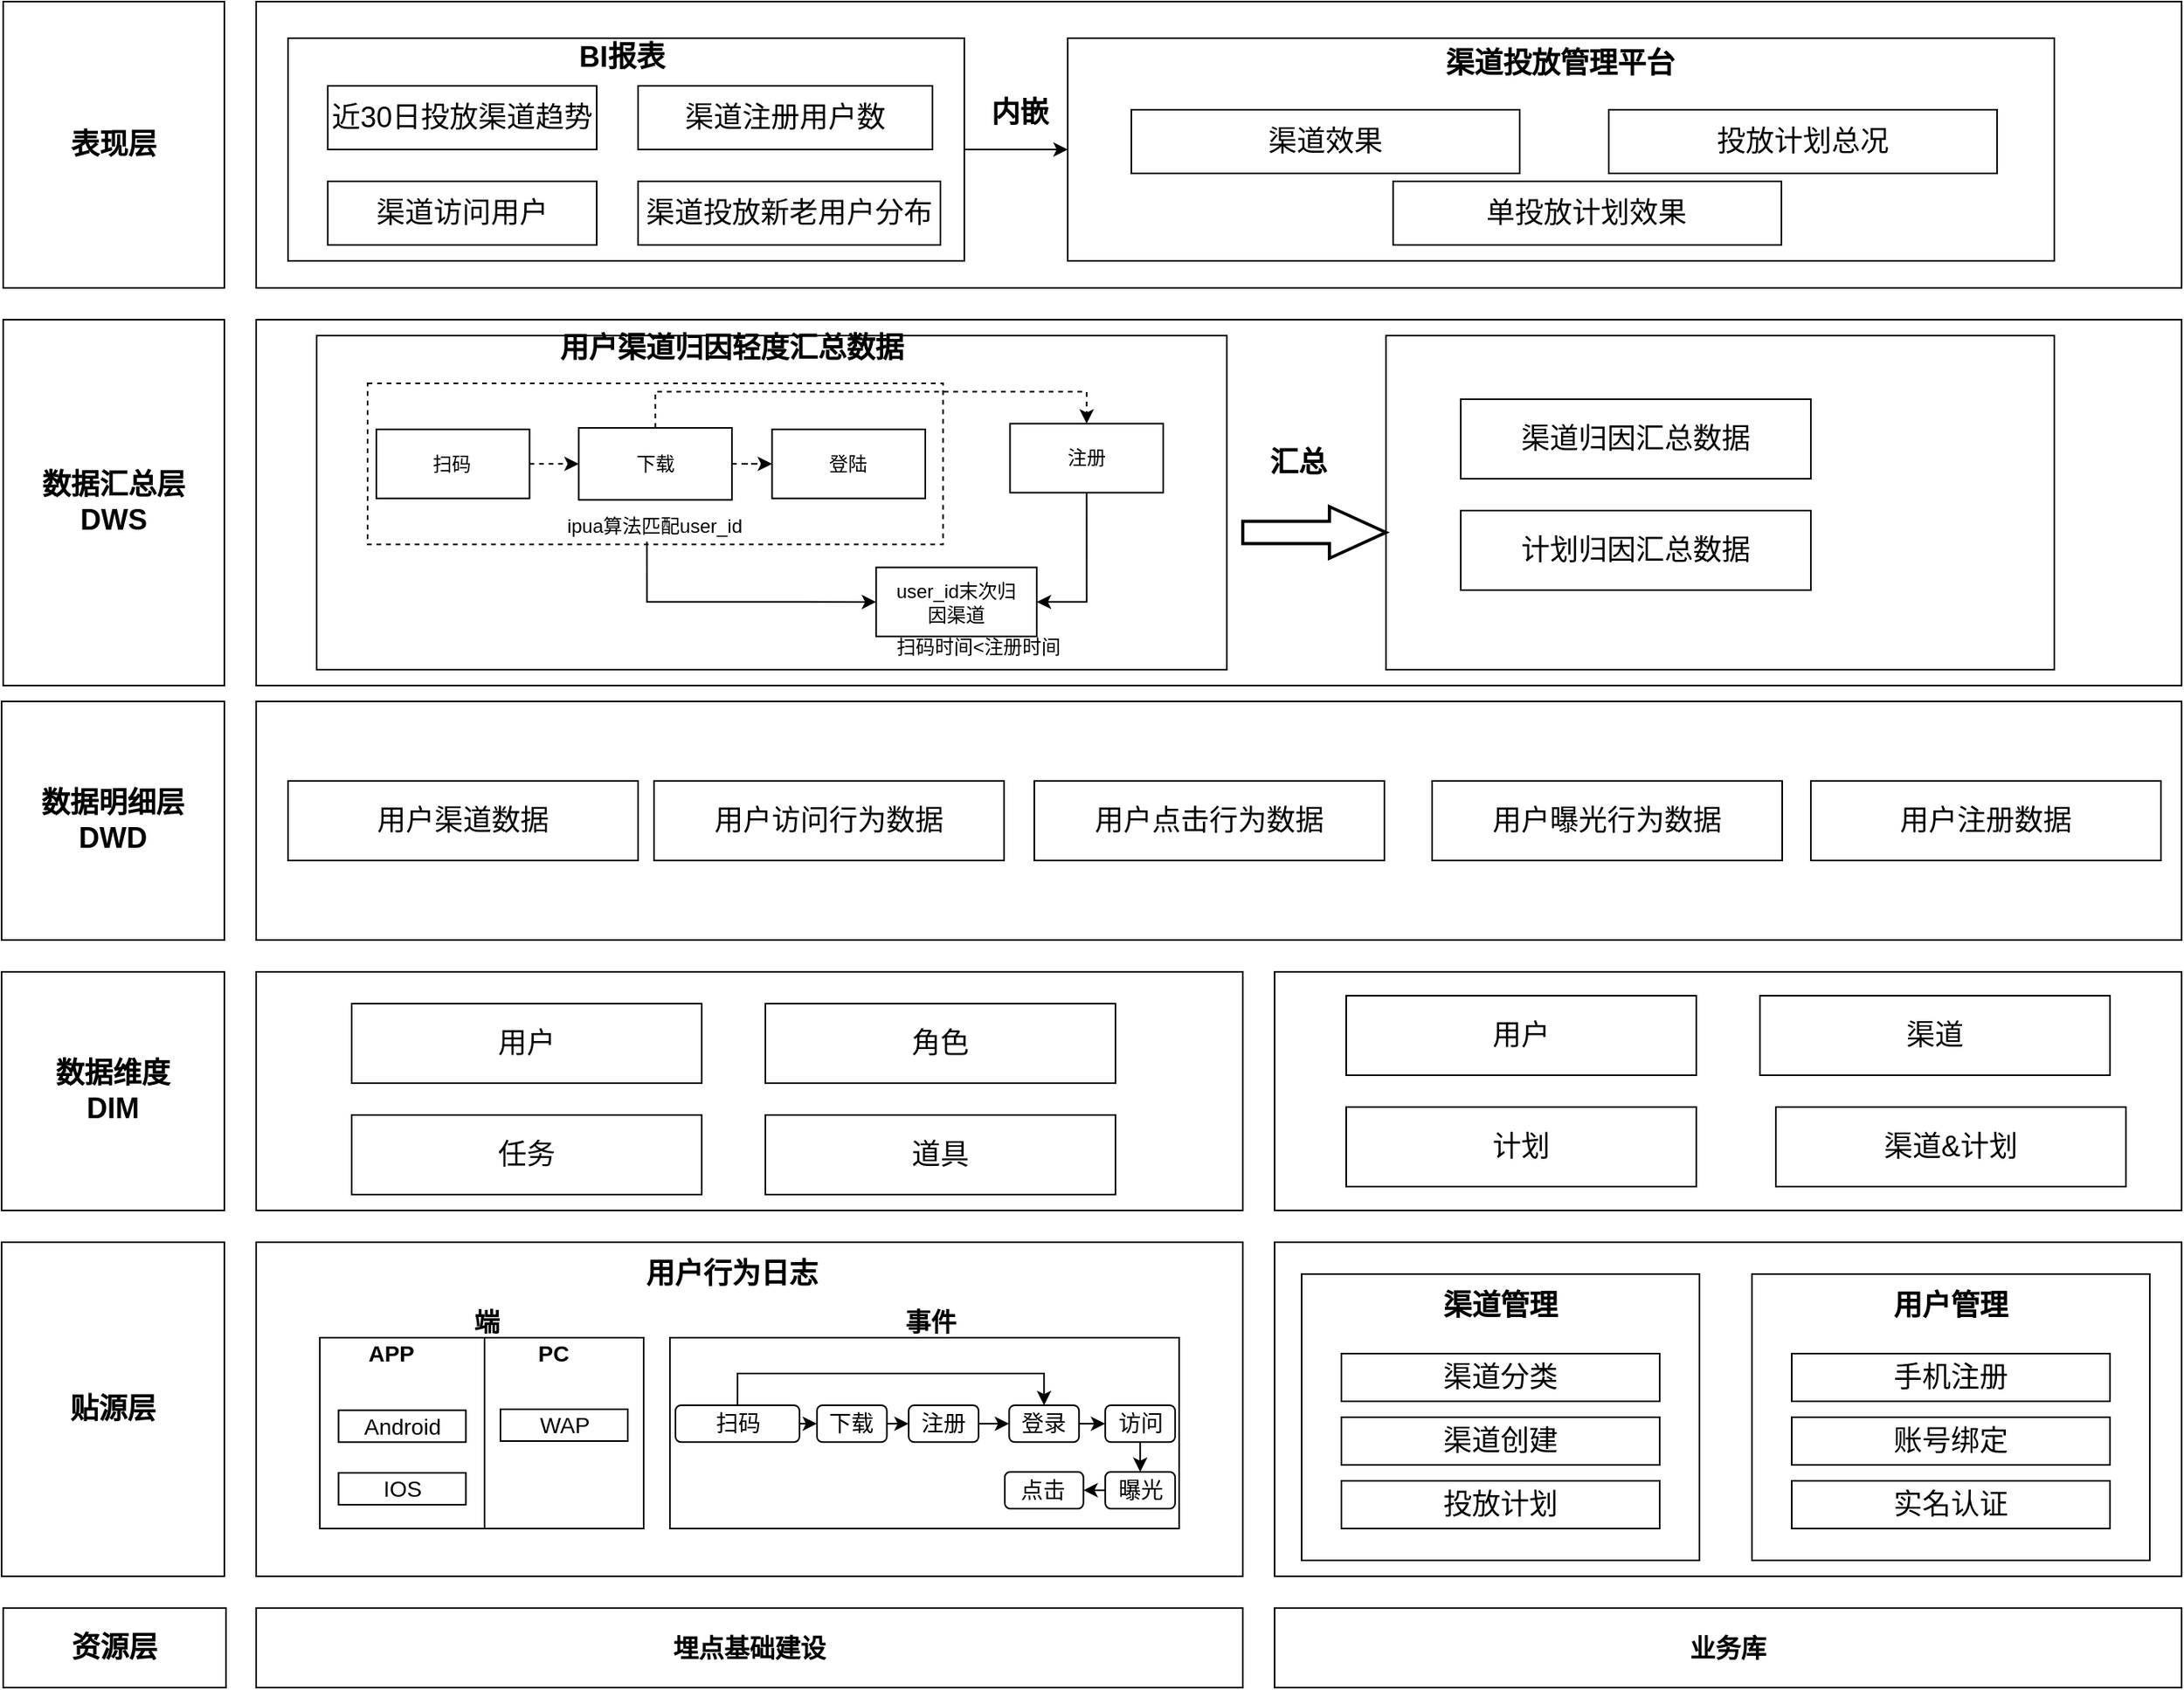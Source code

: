 <mxfile version="21.0.6" type="github">
  <diagram name="第 1 页" id="w29HF2uwLt3AnNHaCn8E">
    <mxGraphModel dx="2150" dy="858" grid="1" gridSize="10" guides="1" tooltips="1" connect="1" arrows="1" fold="1" page="1" pageScale="1" pageWidth="827" pageHeight="1169" math="0" shadow="0">
      <root>
        <mxCell id="0" />
        <mxCell id="1" parent="0" />
        <mxCell id="2uHP1eRLvYw1iQmTf_2a-1" value="" style="rounded=0;whiteSpace=wrap;html=1;fontStyle=1;strokeColor=#000000;labelBackgroundColor=none;fillColor=none;fontSize=18;" parent="1" vertex="1">
          <mxGeometry x="-150" y="260" width="1210" height="230" as="geometry" />
        </mxCell>
        <mxCell id="2uHP1eRLvYw1iQmTf_2a-2" value="" style="rounded=0;whiteSpace=wrap;html=1;strokeColor=#000000;fontSize=18;fontStyle=0" parent="1" diagramCategory="general" diagramName="Rectangle" vertex="1">
          <mxGeometry x="-112" y="270" width="572" height="210" as="geometry" />
        </mxCell>
        <mxCell id="2uHP1eRLvYw1iQmTf_2a-3" value="" style="rounded=0;whiteSpace=wrap;html=1;strokeColor=#000000;fontSize=18;fontStyle=0" parent="1" diagramCategory="general" diagramName="Rectangle" vertex="1">
          <mxGeometry x="560" y="270" width="420" height="210" as="geometry" />
        </mxCell>
        <mxCell id="2uHP1eRLvYw1iQmTf_2a-4" value="" style="rounded=0;whiteSpace=wrap;html=1;" parent="1" diagramCategory="general" diagramName="Rectangle" vertex="1">
          <mxGeometry x="-150" y="60" width="1210" height="180" as="geometry" />
        </mxCell>
        <mxCell id="2uHP1eRLvYw1iQmTf_2a-5" value="" style="rounded=0;whiteSpace=wrap;html=1;fontStyle=1;strokeColor=#000000;labelBackgroundColor=none;fillColor=none;fontSize=18;" parent="1" vertex="1">
          <mxGeometry x="490" y="670" width="570" height="150" as="geometry" />
        </mxCell>
        <mxCell id="2uHP1eRLvYw1iQmTf_2a-6" value="" style="rounded=0;whiteSpace=wrap;html=1;fillColor=none;fontStyle=1;strokeColor=#000000;fontSize=14;" parent="1" vertex="1">
          <mxGeometry x="490" y="840" width="570" height="210" as="geometry" />
        </mxCell>
        <mxCell id="2uHP1eRLvYw1iQmTf_2a-7" value="" style="rounded=0;whiteSpace=wrap;html=1;" parent="1" diagramCategory="general" diagramName="Rectangle" vertex="1">
          <mxGeometry x="507" y="860" width="250" height="180" as="geometry" />
        </mxCell>
        <mxCell id="2uHP1eRLvYw1iQmTf_2a-8" value="&lt;font style=&quot;font-size: 16px;&quot;&gt;埋点基础建设&lt;/font&gt;" style="rounded=0;whiteSpace=wrap;html=1;fillColor=none;strokeColor=#000000;fontStyle=1;fontSize=14;" parent="1" vertex="1">
          <mxGeometry x="-150" y="1070" width="620" height="50" as="geometry" />
        </mxCell>
        <mxCell id="2uHP1eRLvYw1iQmTf_2a-9" value="资源层" style="rounded=0;whiteSpace=wrap;html=1;fontStyle=1;strokeColor=#000000;labelBackgroundColor=none;fillColor=none;fontSize=18;" parent="1" vertex="1">
          <mxGeometry x="-309" y="1070" width="140" height="50" as="geometry" />
        </mxCell>
        <mxCell id="2uHP1eRLvYw1iQmTf_2a-10" value="贴源层" style="rounded=0;whiteSpace=wrap;html=1;fontStyle=1;strokeColor=#000000;labelBackgroundColor=none;fillColor=none;fontSize=18;" parent="1" vertex="1">
          <mxGeometry x="-310" y="840" width="140" height="210" as="geometry" />
        </mxCell>
        <mxCell id="2uHP1eRLvYw1iQmTf_2a-11" value="" style="rounded=0;whiteSpace=wrap;html=1;fillColor=none;fontStyle=1;strokeColor=#000000;fontSize=14;" parent="1" vertex="1">
          <mxGeometry x="-150" y="840" width="620" height="210" as="geometry" />
        </mxCell>
        <mxCell id="2uHP1eRLvYw1iQmTf_2a-12" value="" style="group;fontStyle=1;fontSize=14;" parent="1" connectable="0" vertex="1">
          <mxGeometry x="284" y="710" width="280" height="170" as="geometry" />
        </mxCell>
        <mxCell id="2uHP1eRLvYw1iQmTf_2a-13" value="&lt;span style=&quot;font-size: 16px;&quot;&gt;业务库&lt;/span&gt;" style="rounded=0;whiteSpace=wrap;html=1;fillColor=none;strokeColor=#000000;fontStyle=1;fontSize=14;" parent="1" vertex="1">
          <mxGeometry x="490" y="1070" width="570" height="50" as="geometry" />
        </mxCell>
        <mxCell id="2uHP1eRLvYw1iQmTf_2a-14" value="" style="group" parent="1" connectable="0" vertex="1">
          <mxGeometry x="110" y="880" width="320" height="140" as="geometry" />
        </mxCell>
        <mxCell id="2uHP1eRLvYw1iQmTf_2a-15" value="事件" style="text;html=1;strokeColor=none;fillColor=none;align=center;verticalAlign=middle;whiteSpace=wrap;rounded=0;dashed=1;fontStyle=1;fontSize=16;" parent="2uHP1eRLvYw1iQmTf_2a-14" vertex="1">
          <mxGeometry x="123.5" width="80" height="20" as="geometry" />
        </mxCell>
        <mxCell id="2uHP1eRLvYw1iQmTf_2a-16" value="" style="rounded=0;whiteSpace=wrap;html=1;fontStyle=1;strokeColor=#000000;fillColor=none;fontSize=14;" parent="2uHP1eRLvYw1iQmTf_2a-14" vertex="1">
          <mxGeometry y="20" width="320" height="120" as="geometry" />
        </mxCell>
        <mxCell id="2uHP1eRLvYw1iQmTf_2a-17" value="曝光" style="rounded=1;whiteSpace=wrap;html=1;fontStyle=0;strokeColor=#000000;fillColor=none;fontSize=14;" parent="2uHP1eRLvYw1iQmTf_2a-14" vertex="1">
          <mxGeometry x="273.578" y="104.342" width="43.922" height="23.158" as="geometry" />
        </mxCell>
        <mxCell id="2uHP1eRLvYw1iQmTf_2a-18" value="点击" style="rounded=1;whiteSpace=wrap;html=1;fontStyle=0;strokeColor=#000000;fillColor=none;fontSize=14;" parent="2uHP1eRLvYw1iQmTf_2a-14" vertex="1">
          <mxGeometry x="210.441" y="104.342" width="49.412" height="23.158" as="geometry" />
        </mxCell>
        <mxCell id="2uHP1eRLvYw1iQmTf_2a-19" value="注册" style="rounded=1;whiteSpace=wrap;html=1;fontStyle=0;strokeColor=#000000;fillColor=none;fontSize=14;" parent="2uHP1eRLvYw1iQmTf_2a-14" vertex="1">
          <mxGeometry x="150.049" y="62.5" width="43.922" height="23.158" as="geometry" />
        </mxCell>
        <mxCell id="2uHP1eRLvYw1iQmTf_2a-20" value="登录" style="rounded=1;whiteSpace=wrap;html=1;fontStyle=0;strokeColor=#000000;fillColor=none;fontSize=14;" parent="2uHP1eRLvYw1iQmTf_2a-14" vertex="1">
          <mxGeometry x="213.186" y="62.5" width="43.922" height="23.158" as="geometry" />
        </mxCell>
        <mxCell id="2uHP1eRLvYw1iQmTf_2a-21" style="edgeStyle=orthogonalEdgeStyle;rounded=0;orthogonalLoop=1;jettySize=auto;html=1;exitX=0.5;exitY=1;exitDx=0;exitDy=0;entryX=0.5;entryY=0;entryDx=0;entryDy=0;fontStyle=1;fontSize=14;" parent="2uHP1eRLvYw1iQmTf_2a-14" source="2uHP1eRLvYw1iQmTf_2a-22" target="2uHP1eRLvYw1iQmTf_2a-17" edge="1">
          <mxGeometry relative="1" as="geometry" />
        </mxCell>
        <mxCell id="2uHP1eRLvYw1iQmTf_2a-22" value="访问" style="rounded=1;whiteSpace=wrap;html=1;fontStyle=0;strokeColor=#000000;fillColor=none;fontSize=14;" parent="2uHP1eRLvYw1iQmTf_2a-14" vertex="1">
          <mxGeometry x="273.578" y="62.5" width="43.922" height="23.158" as="geometry" />
        </mxCell>
        <mxCell id="2uHP1eRLvYw1iQmTf_2a-23" style="edgeStyle=orthogonalEdgeStyle;rounded=0;orthogonalLoop=1;jettySize=auto;html=1;exitX=1;exitY=0.5;exitDx=0;exitDy=0;entryX=0;entryY=0.5;entryDx=0;entryDy=0;fontStyle=1;fontSize=14;" parent="2uHP1eRLvYw1iQmTf_2a-14" source="2uHP1eRLvYw1iQmTf_2a-24" target="2uHP1eRLvYw1iQmTf_2a-19" edge="1">
          <mxGeometry relative="1" as="geometry" />
        </mxCell>
        <mxCell id="2uHP1eRLvYw1iQmTf_2a-24" value="下载" style="rounded=1;whiteSpace=wrap;html=1;fontStyle=0;strokeColor=#000000;fillColor=none;fontSize=14;" parent="2uHP1eRLvYw1iQmTf_2a-14" vertex="1">
          <mxGeometry x="92.402" y="62.5" width="43.922" height="23.158" as="geometry" />
        </mxCell>
        <mxCell id="2uHP1eRLvYw1iQmTf_2a-25" style="edgeStyle=orthogonalEdgeStyle;rounded=0;orthogonalLoop=1;jettySize=auto;html=1;exitX=1;exitY=0.5;exitDx=0;exitDy=0;entryX=0;entryY=0.5;entryDx=0;entryDy=0;fontStyle=1;fontSize=14;" parent="2uHP1eRLvYw1iQmTf_2a-14" source="2uHP1eRLvYw1iQmTf_2a-26" target="2uHP1eRLvYw1iQmTf_2a-24" edge="1">
          <mxGeometry relative="1" as="geometry" />
        </mxCell>
        <mxCell id="2uHP1eRLvYw1iQmTf_2a-26" value="扫码" style="rounded=1;whiteSpace=wrap;html=1;fontStyle=0;strokeColor=#000000;fillColor=none;fontSize=14;" parent="2uHP1eRLvYw1iQmTf_2a-14" vertex="1">
          <mxGeometry x="3.5" y="62.5" width="77.92" height="23.16" as="geometry" />
        </mxCell>
        <mxCell id="2uHP1eRLvYw1iQmTf_2a-27" style="edgeStyle=orthogonalEdgeStyle;rounded=0;orthogonalLoop=1;jettySize=auto;html=1;exitX=0;exitY=0.5;exitDx=0;exitDy=0;entryX=1;entryY=0.5;entryDx=0;entryDy=0;fontStyle=1;fontSize=14;" parent="2uHP1eRLvYw1iQmTf_2a-14" source="2uHP1eRLvYw1iQmTf_2a-17" target="2uHP1eRLvYw1iQmTf_2a-18" edge="1">
          <mxGeometry relative="1" as="geometry" />
        </mxCell>
        <mxCell id="2uHP1eRLvYw1iQmTf_2a-28" style="edgeStyle=orthogonalEdgeStyle;rounded=0;orthogonalLoop=1;jettySize=auto;html=1;exitX=1;exitY=0.5;exitDx=0;exitDy=0;entryX=0;entryY=0.5;entryDx=0;entryDy=0;fontStyle=1;fontSize=14;" parent="2uHP1eRLvYw1iQmTf_2a-14" source="2uHP1eRLvYw1iQmTf_2a-19" target="2uHP1eRLvYw1iQmTf_2a-20" edge="1">
          <mxGeometry relative="1" as="geometry">
            <mxPoint x="126.755" y="-233.184" as="sourcePoint" />
            <mxPoint x="214.049" y="-240.132" as="targetPoint" />
          </mxGeometry>
        </mxCell>
        <mxCell id="2uHP1eRLvYw1iQmTf_2a-29" style="edgeStyle=orthogonalEdgeStyle;rounded=0;orthogonalLoop=1;jettySize=auto;html=1;exitX=0.5;exitY=0;exitDx=0;exitDy=0;entryX=0.5;entryY=0;entryDx=0;entryDy=0;fontStyle=1;fontSize=14;" parent="2uHP1eRLvYw1iQmTf_2a-14" source="2uHP1eRLvYw1iQmTf_2a-26" target="2uHP1eRLvYw1iQmTf_2a-20" edge="1">
          <mxGeometry relative="1" as="geometry" />
        </mxCell>
        <mxCell id="2uHP1eRLvYw1iQmTf_2a-30" style="edgeStyle=orthogonalEdgeStyle;rounded=0;orthogonalLoop=1;jettySize=auto;html=1;exitX=1;exitY=0.5;exitDx=0;exitDy=0;entryX=0;entryY=0.5;entryDx=0;entryDy=0;fontStyle=1;fontSize=14;" parent="2uHP1eRLvYw1iQmTf_2a-14" source="2uHP1eRLvYw1iQmTf_2a-20" target="2uHP1eRLvYw1iQmTf_2a-22" edge="1">
          <mxGeometry relative="1" as="geometry" />
        </mxCell>
        <mxCell id="2uHP1eRLvYw1iQmTf_2a-31" value="" style="group;strokeColor=none;" parent="1" connectable="0" vertex="1">
          <mxGeometry x="-110" y="880" width="203.5" height="140" as="geometry" />
        </mxCell>
        <mxCell id="2uHP1eRLvYw1iQmTf_2a-32" value="" style="rounded=0;whiteSpace=wrap;html=1;fontStyle=1;fillColor=none;strokeColor=#000000;fontSize=14;" parent="2uHP1eRLvYw1iQmTf_2a-31" vertex="1">
          <mxGeometry y="20" width="103.5" height="120" as="geometry" />
        </mxCell>
        <mxCell id="2uHP1eRLvYw1iQmTf_2a-33" value="" style="rounded=0;whiteSpace=wrap;html=1;fontStyle=1;fillColor=none;strokeColor=#000000;fontSize=14;" parent="2uHP1eRLvYw1iQmTf_2a-31" vertex="1">
          <mxGeometry x="103.5" y="20" width="100" height="120" as="geometry" />
        </mxCell>
        <mxCell id="2uHP1eRLvYw1iQmTf_2a-34" value="APP" style="text;html=1;strokeColor=none;fillColor=none;align=center;verticalAlign=middle;whiteSpace=wrap;rounded=0;dashed=1;fontStyle=1;fontSize=14;" parent="2uHP1eRLvYw1iQmTf_2a-31" vertex="1">
          <mxGeometry x="25" y="20" width="40" height="20" as="geometry" />
        </mxCell>
        <mxCell id="2uHP1eRLvYw1iQmTf_2a-35" value="PC" style="text;html=1;strokeColor=none;fillColor=none;align=center;verticalAlign=middle;whiteSpace=wrap;rounded=0;dashed=1;fontStyle=1;fontSize=14;" parent="2uHP1eRLvYw1iQmTf_2a-31" vertex="1">
          <mxGeometry x="126.5" y="20" width="40" height="20" as="geometry" />
        </mxCell>
        <mxCell id="2uHP1eRLvYw1iQmTf_2a-36" value="Android" style="rounded=0;whiteSpace=wrap;html=1;fontStyle=0;strokeColor=#000000;fillColor=none;fontSize=14;" parent="2uHP1eRLvYw1iQmTf_2a-31" vertex="1">
          <mxGeometry x="11.75" y="65.66" width="80" height="20" as="geometry" />
        </mxCell>
        <mxCell id="2uHP1eRLvYw1iQmTf_2a-37" value="IOS" style="rounded=0;whiteSpace=wrap;html=1;fontStyle=0;strokeColor=#000000;fillColor=none;fontSize=14;" parent="2uHP1eRLvYw1iQmTf_2a-31" vertex="1">
          <mxGeometry x="11.75" y="105" width="80" height="20" as="geometry" />
        </mxCell>
        <mxCell id="2uHP1eRLvYw1iQmTf_2a-38" value="端" style="text;html=1;strokeColor=none;fillColor=none;align=center;verticalAlign=middle;whiteSpace=wrap;rounded=0;dashed=1;fontStyle=1;fontSize=16;" parent="2uHP1eRLvYw1iQmTf_2a-31" vertex="1">
          <mxGeometry x="65" width="80" height="20" as="geometry" />
        </mxCell>
        <mxCell id="2uHP1eRLvYw1iQmTf_2a-39" value="WAP" style="rounded=0;whiteSpace=wrap;html=1;fontStyle=0;strokeColor=#000000;fillColor=none;fontSize=14;" parent="2uHP1eRLvYw1iQmTf_2a-31" vertex="1">
          <mxGeometry x="113.5" y="65.0" width="80" height="20" as="geometry" />
        </mxCell>
        <mxCell id="2uHP1eRLvYw1iQmTf_2a-40" value="用户行为日志" style="text;html=1;strokeColor=none;fillColor=none;align=center;verticalAlign=middle;whiteSpace=wrap;rounded=0;fontStyle=1;fontSize=18;" parent="1" diagramCategory="general" diagramName="text" vertex="1">
          <mxGeometry x="50" y="850" width="198" height="20" as="geometry" />
        </mxCell>
        <mxCell id="2uHP1eRLvYw1iQmTf_2a-41" value="渠道分类" style="rounded=0;whiteSpace=wrap;html=1;strokeColor=#000000;fontSize=18;fontStyle=0" parent="1" diagramCategory="general" diagramName="Rectangle" vertex="1">
          <mxGeometry x="532" y="910" width="200" height="30" as="geometry" />
        </mxCell>
        <mxCell id="2uHP1eRLvYw1iQmTf_2a-42" value="投放计划" style="rounded=0;whiteSpace=wrap;html=1;strokeColor=#000000;fontSize=18;fontStyle=0" parent="1" diagramCategory="general" diagramName="Rectangle" vertex="1">
          <mxGeometry x="532" y="990" width="200" height="30" as="geometry" />
        </mxCell>
        <mxCell id="2uHP1eRLvYw1iQmTf_2a-43" value="渠道创建" style="rounded=0;whiteSpace=wrap;html=1;strokeColor=#000000;fontSize=18;fontStyle=0" parent="1" diagramCategory="general" diagramName="Rectangle" vertex="1">
          <mxGeometry x="532" y="950" width="200" height="30" as="geometry" />
        </mxCell>
        <mxCell id="2uHP1eRLvYw1iQmTf_2a-44" value="数据明细层&lt;br /&gt;DWD" style="rounded=0;whiteSpace=wrap;html=1;fontStyle=1;strokeColor=#000000;labelBackgroundColor=none;fillColor=none;fontSize=18;" parent="1" vertex="1">
          <mxGeometry x="-310" y="500" width="140" height="150" as="geometry" />
        </mxCell>
        <mxCell id="2uHP1eRLvYw1iQmTf_2a-45" value="数据汇总层&lt;br /&gt;DWS" style="rounded=0;whiteSpace=wrap;html=1;fontStyle=1;strokeColor=#000000;labelBackgroundColor=none;fillColor=none;fontSize=18;" parent="1" vertex="1">
          <mxGeometry x="-309" y="260" width="139" height="230" as="geometry" />
        </mxCell>
        <mxCell id="2uHP1eRLvYw1iQmTf_2a-46" value="表现层" style="rounded=0;whiteSpace=wrap;html=1;fontStyle=1;strokeColor=#000000;labelBackgroundColor=none;fillColor=none;fontSize=18;" parent="1" vertex="1">
          <mxGeometry x="-309" y="60" width="139" height="180" as="geometry" />
        </mxCell>
        <mxCell id="2uHP1eRLvYw1iQmTf_2a-47" value="数据维度&lt;br /&gt;DIM" style="rounded=0;whiteSpace=wrap;html=1;fontStyle=1;strokeColor=#000000;labelBackgroundColor=none;fillColor=none;fontSize=18;" parent="1" vertex="1">
          <mxGeometry x="-310" y="670" width="140" height="150" as="geometry" />
        </mxCell>
        <mxCell id="2uHP1eRLvYw1iQmTf_2a-48" value="" style="rounded=0;whiteSpace=wrap;html=1;fontStyle=1;strokeColor=#000000;labelBackgroundColor=none;fillColor=none;fontSize=18;" parent="1" vertex="1">
          <mxGeometry x="-150" y="670" width="620" height="150" as="geometry" />
        </mxCell>
        <mxCell id="2uHP1eRLvYw1iQmTf_2a-49" value="用户" style="rounded=0;whiteSpace=wrap;html=1;strokeColor=#000000;fontSize=18;fontStyle=0" parent="1" diagramCategory="general" diagramName="Rectangle" vertex="1">
          <mxGeometry x="-90" y="690" width="220" height="50" as="geometry" />
        </mxCell>
        <mxCell id="2uHP1eRLvYw1iQmTf_2a-50" value="渠道管理" style="text;html=1;strokeColor=none;fillColor=none;align=center;verticalAlign=middle;whiteSpace=wrap;rounded=0;fontSize=18;fontStyle=1" parent="1" diagramCategory="general" diagramName="text" vertex="1">
          <mxGeometry x="592" y="870" width="80" height="20" as="geometry" />
        </mxCell>
        <mxCell id="2uHP1eRLvYw1iQmTf_2a-51" value="" style="rounded=0;whiteSpace=wrap;html=1;" parent="1" diagramCategory="general" diagramName="Rectangle" vertex="1">
          <mxGeometry x="790" y="860" width="250" height="180" as="geometry" />
        </mxCell>
        <mxCell id="2uHP1eRLvYw1iQmTf_2a-52" value="手机注册" style="rounded=0;whiteSpace=wrap;html=1;strokeColor=#000000;fontSize=18;fontStyle=0" parent="1" diagramCategory="general" diagramName="Rectangle" vertex="1">
          <mxGeometry x="815" y="910" width="200" height="30" as="geometry" />
        </mxCell>
        <mxCell id="2uHP1eRLvYw1iQmTf_2a-53" value="实名认证" style="rounded=0;whiteSpace=wrap;html=1;strokeColor=#000000;fontSize=18;fontStyle=0" parent="1" diagramCategory="general" diagramName="Rectangle" vertex="1">
          <mxGeometry x="815" y="990" width="200" height="30" as="geometry" />
        </mxCell>
        <mxCell id="2uHP1eRLvYw1iQmTf_2a-54" value="账号绑定" style="rounded=0;whiteSpace=wrap;html=1;strokeColor=#000000;fontSize=18;fontStyle=0" parent="1" diagramCategory="general" diagramName="Rectangle" vertex="1">
          <mxGeometry x="815" y="950" width="200" height="30" as="geometry" />
        </mxCell>
        <mxCell id="2uHP1eRLvYw1iQmTf_2a-55" value="用户管理" style="text;html=1;strokeColor=none;fillColor=none;align=center;verticalAlign=middle;whiteSpace=wrap;rounded=0;fontSize=18;fontStyle=1" parent="1" diagramCategory="general" diagramName="text" vertex="1">
          <mxGeometry x="875" y="870" width="80" height="20" as="geometry" />
        </mxCell>
        <mxCell id="2uHP1eRLvYw1iQmTf_2a-56" value="任务" style="rounded=0;whiteSpace=wrap;html=1;strokeColor=#000000;fontSize=18;fontStyle=0" parent="1" diagramCategory="general" diagramName="Rectangle" vertex="1">
          <mxGeometry x="-90" y="760" width="220" height="50" as="geometry" />
        </mxCell>
        <mxCell id="2uHP1eRLvYw1iQmTf_2a-57" value="道具" style="rounded=0;whiteSpace=wrap;html=1;strokeColor=#000000;fontSize=18;fontStyle=0" parent="1" diagramCategory="general" diagramName="Rectangle" vertex="1">
          <mxGeometry x="170" y="760" width="220" height="50" as="geometry" />
        </mxCell>
        <mxCell id="2uHP1eRLvYw1iQmTf_2a-58" value="角色" style="rounded=0;whiteSpace=wrap;html=1;strokeColor=#000000;fontSize=18;fontStyle=0" parent="1" diagramCategory="general" diagramName="Rectangle" vertex="1">
          <mxGeometry x="170" y="690" width="220" height="50" as="geometry" />
        </mxCell>
        <mxCell id="2uHP1eRLvYw1iQmTf_2a-59" value="用户" style="rounded=0;whiteSpace=wrap;html=1;strokeColor=#000000;fontSize=18;fontStyle=0" parent="1" diagramCategory="general" diagramName="Rectangle" vertex="1">
          <mxGeometry x="535" y="685" width="220" height="50" as="geometry" />
        </mxCell>
        <mxCell id="2uHP1eRLvYw1iQmTf_2a-60" value="计划" style="rounded=0;whiteSpace=wrap;html=1;strokeColor=#000000;fontSize=18;fontStyle=0" parent="1" diagramCategory="general" diagramName="Rectangle" vertex="1">
          <mxGeometry x="535" y="755" width="220" height="50" as="geometry" />
        </mxCell>
        <mxCell id="2uHP1eRLvYw1iQmTf_2a-61" value="渠道&amp;amp;计划" style="rounded=0;whiteSpace=wrap;html=1;strokeColor=#000000;fontSize=18;fontStyle=0" parent="1" diagramCategory="general" diagramName="Rectangle" vertex="1">
          <mxGeometry x="805" y="755" width="220" height="50" as="geometry" />
        </mxCell>
        <mxCell id="2uHP1eRLvYw1iQmTf_2a-62" value="渠道" style="rounded=0;whiteSpace=wrap;html=1;strokeColor=#000000;fontSize=18;fontStyle=0" parent="1" diagramCategory="general" diagramName="Rectangle" vertex="1">
          <mxGeometry x="795" y="685" width="220" height="50" as="geometry" />
        </mxCell>
        <mxCell id="2uHP1eRLvYw1iQmTf_2a-63" value="" style="rounded=0;whiteSpace=wrap;html=1;fontStyle=1;strokeColor=#000000;labelBackgroundColor=none;fillColor=none;fontSize=18;" parent="1" vertex="1">
          <mxGeometry x="-150" y="500" width="1210" height="150" as="geometry" />
        </mxCell>
        <mxCell id="2uHP1eRLvYw1iQmTf_2a-64" value="用户访问行为数据" style="rounded=0;whiteSpace=wrap;html=1;strokeColor=#000000;fontSize=18;fontStyle=0" parent="1" diagramCategory="general" diagramName="Rectangle" vertex="1">
          <mxGeometry x="100" y="550" width="220" height="50" as="geometry" />
        </mxCell>
        <mxCell id="2uHP1eRLvYw1iQmTf_2a-65" value="用户点击行为数据" style="rounded=0;whiteSpace=wrap;html=1;strokeColor=#000000;fontSize=18;fontStyle=0" parent="1" diagramCategory="general" diagramName="Rectangle" vertex="1">
          <mxGeometry x="339" y="550" width="220" height="50" as="geometry" />
        </mxCell>
        <mxCell id="2uHP1eRLvYw1iQmTf_2a-66" value="用户曝光行为数据" style="rounded=0;whiteSpace=wrap;html=1;strokeColor=#000000;fontSize=18;fontStyle=0" parent="1" diagramCategory="general" diagramName="Rectangle" vertex="1">
          <mxGeometry x="589" y="550" width="220" height="50" as="geometry" />
        </mxCell>
        <mxCell id="2uHP1eRLvYw1iQmTf_2a-67" value="用户注册数据" style="rounded=0;whiteSpace=wrap;html=1;strokeColor=#000000;fontSize=18;fontStyle=0" parent="1" diagramCategory="general" diagramName="Rectangle" vertex="1">
          <mxGeometry x="827" y="550" width="220" height="50" as="geometry" />
        </mxCell>
        <mxCell id="2uHP1eRLvYw1iQmTf_2a-68" value="用户渠道数据" style="rounded=0;whiteSpace=wrap;html=1;strokeColor=#000000;fontSize=18;fontStyle=0" parent="1" diagramCategory="general" diagramName="Rectangle" vertex="1">
          <mxGeometry x="-130" y="550" width="220" height="50" as="geometry" />
        </mxCell>
        <mxCell id="2uHP1eRLvYw1iQmTf_2a-69" value="内嵌" style="text;html=1;strokeColor=none;fillColor=none;align=center;verticalAlign=middle;whiteSpace=wrap;rounded=0;fontStyle=1;fontSize=18;" parent="1" diagramCategory="general" diagramName="text" vertex="1">
          <mxGeometry x="310" y="120" width="40" height="20" as="geometry" />
        </mxCell>
        <mxCell id="2uHP1eRLvYw1iQmTf_2a-70" value="" style="group" parent="1" connectable="0" vertex="1">
          <mxGeometry x="-130" y="80" width="425" height="143" as="geometry" />
        </mxCell>
        <mxCell id="2uHP1eRLvYw1iQmTf_2a-71" value="" style="rounded=0;whiteSpace=wrap;html=1;fontStyle=0;strokeColor=#000000;labelBackgroundColor=none;fillColor=none;fontSize=18;" parent="2uHP1eRLvYw1iQmTf_2a-70" vertex="1">
          <mxGeometry y="3" width="425" height="140" as="geometry" />
        </mxCell>
        <mxCell id="2uHP1eRLvYw1iQmTf_2a-72" value="&lt;font style=&quot;font-size: 18px;&quot;&gt;BI报表&lt;/font&gt;" style="text;html=1;strokeColor=none;fillColor=none;align=center;verticalAlign=middle;whiteSpace=wrap;rounded=0;fontStyle=1;fontSize=15;" parent="2uHP1eRLvYw1iQmTf_2a-70" diagramCategory="general" diagramName="text" vertex="1">
          <mxGeometry x="145" width="130" height="30" as="geometry" />
        </mxCell>
        <mxCell id="2uHP1eRLvYw1iQmTf_2a-73" value="近30日投放渠道趋势" style="rounded=0;whiteSpace=wrap;html=1;fontStyle=0;strokeColor=#000000;labelBackgroundColor=none;fillColor=none;fontSize=18;" parent="2uHP1eRLvYw1iQmTf_2a-70" vertex="1">
          <mxGeometry x="25" y="33" width="169" height="40" as="geometry" />
        </mxCell>
        <mxCell id="2uHP1eRLvYw1iQmTf_2a-74" value="渠道访问用户" style="rounded=0;whiteSpace=wrap;html=1;fontStyle=0;strokeColor=#000000;labelBackgroundColor=none;fillColor=none;fontSize=18;" parent="2uHP1eRLvYw1iQmTf_2a-70" vertex="1">
          <mxGeometry x="25" y="93" width="169" height="40" as="geometry" />
        </mxCell>
        <mxCell id="2uHP1eRLvYw1iQmTf_2a-75" value="渠道注册用户数" style="rounded=0;whiteSpace=wrap;html=1;fontStyle=0;strokeColor=#000000;labelBackgroundColor=none;fillColor=none;fontSize=18;" parent="2uHP1eRLvYw1iQmTf_2a-70" vertex="1">
          <mxGeometry x="220" y="33" width="185" height="40" as="geometry" />
        </mxCell>
        <mxCell id="2uHP1eRLvYw1iQmTf_2a-76" value="渠道投放新老用户分布" style="rounded=0;whiteSpace=wrap;html=1;fontStyle=0;strokeColor=#000000;labelBackgroundColor=none;fillColor=none;fontSize=18;" parent="2uHP1eRLvYw1iQmTf_2a-70" vertex="1">
          <mxGeometry x="220" y="93" width="190" height="40" as="geometry" />
        </mxCell>
        <mxCell id="2uHP1eRLvYw1iQmTf_2a-77" value="" style="group" parent="1" connectable="0" vertex="1">
          <mxGeometry x="360" y="83" width="620" height="140" as="geometry" />
        </mxCell>
        <mxCell id="2uHP1eRLvYw1iQmTf_2a-78" value="" style="rounded=0;whiteSpace=wrap;html=1;fontStyle=0;strokeColor=#000000;labelBackgroundColor=none;fillColor=none;fontSize=18;" parent="2uHP1eRLvYw1iQmTf_2a-77" vertex="1">
          <mxGeometry width="620" height="140" as="geometry" />
        </mxCell>
        <mxCell id="2uHP1eRLvYw1iQmTf_2a-79" value="渠道投放管理平台" style="text;html=1;strokeColor=none;fillColor=none;align=center;verticalAlign=middle;whiteSpace=wrap;rounded=0;fontStyle=1;fontSize=18;" parent="2uHP1eRLvYw1iQmTf_2a-77" diagramCategory="general" diagramName="text" vertex="1">
          <mxGeometry x="204.468" y="2" width="211.064" height="28" as="geometry" />
        </mxCell>
        <mxCell id="2uHP1eRLvYw1iQmTf_2a-80" value="渠道效果" style="rounded=0;whiteSpace=wrap;html=1;fontStyle=0;strokeColor=#000000;labelBackgroundColor=none;fillColor=none;fontSize=18;" parent="2uHP1eRLvYw1iQmTf_2a-77" vertex="1">
          <mxGeometry x="39.995" y="45" width="244.043" height="40" as="geometry" />
        </mxCell>
        <mxCell id="2uHP1eRLvYw1iQmTf_2a-81" value="投放计划总况" style="rounded=0;whiteSpace=wrap;html=1;fontStyle=0;strokeColor=#000000;labelBackgroundColor=none;fillColor=none;fontSize=18;" parent="2uHP1eRLvYw1iQmTf_2a-77" vertex="1">
          <mxGeometry x="340.001" y="45" width="244.043" height="40" as="geometry" />
        </mxCell>
        <mxCell id="2uHP1eRLvYw1iQmTf_2a-82" value="单投放计划效果" style="rounded=0;whiteSpace=wrap;html=1;fontStyle=0;strokeColor=#000000;labelBackgroundColor=none;fillColor=none;fontSize=18;" parent="2uHP1eRLvYw1iQmTf_2a-77" vertex="1">
          <mxGeometry x="204.468" y="90" width="244.043" height="40" as="geometry" />
        </mxCell>
        <mxCell id="2uHP1eRLvYw1iQmTf_2a-83" style="edgeStyle=orthogonalEdgeStyle;rounded=0;orthogonalLoop=1;jettySize=auto;html=1;exitX=1;exitY=0.5;exitDx=0;exitDy=0;entryX=0;entryY=0.5;entryDx=0;entryDy=0;" parent="1" source="2uHP1eRLvYw1iQmTf_2a-71" target="2uHP1eRLvYw1iQmTf_2a-78" edge="1">
          <mxGeometry relative="1" as="geometry" />
        </mxCell>
        <mxCell id="2uHP1eRLvYw1iQmTf_2a-84" value="渠道归因汇总数据" style="rounded=0;whiteSpace=wrap;html=1;strokeColor=#000000;fontSize=18;fontStyle=0" parent="1" diagramCategory="general" diagramName="Rectangle" vertex="1">
          <mxGeometry x="607" y="310" width="220" height="50" as="geometry" />
        </mxCell>
        <mxCell id="2uHP1eRLvYw1iQmTf_2a-85" value="计划归因汇总数据" style="rounded=0;whiteSpace=wrap;html=1;strokeColor=#000000;fontSize=18;fontStyle=0" parent="1" diagramCategory="general" diagramName="Rectangle" vertex="1">
          <mxGeometry x="607" y="380" width="220" height="50" as="geometry" />
        </mxCell>
        <mxCell id="2uHP1eRLvYw1iQmTf_2a-86" value="" style="shape=mxgraph.flowchart.transfer;whiteSpace=wrap;html=1;fillColor=#ffffff;strokeColor=#000000;strokeWidth=2" parent="1" diagramCategory="Flowchart" diagramName="Transfer" vertex="1">
          <mxGeometry x="470" y="377.5" width="90" height="32.5" as="geometry" />
        </mxCell>
        <mxCell id="2uHP1eRLvYw1iQmTf_2a-87" value="汇总" style="text;html=1;strokeColor=none;fillColor=none;align=center;verticalAlign=middle;whiteSpace=wrap;rounded=0;fontStyle=1;fontSize=18;" parent="1" diagramCategory="general" diagramName="text" vertex="1">
          <mxGeometry x="485" y="340" width="40" height="20" as="geometry" />
        </mxCell>
        <mxCell id="2uHP1eRLvYw1iQmTf_2a-88" value="用户渠道归因轻度汇总数据" style="text;html=1;strokeColor=none;fillColor=none;align=center;verticalAlign=middle;whiteSpace=wrap;rounded=0;fontSize=18;fontStyle=1" parent="1" diagramCategory="general" diagramName="text" vertex="1">
          <mxGeometry x="26" y="250" width="246" height="55" as="geometry" />
        </mxCell>
        <mxCell id="2uHP1eRLvYw1iQmTf_2a-89" value="" style="group" parent="1" connectable="0" vertex="1">
          <mxGeometry x="-80" y="300" width="500" height="170" as="geometry" />
        </mxCell>
        <mxCell id="2uHP1eRLvYw1iQmTf_2a-90" value="扫码时间&amp;lt;注册时间" style="text;html=1;strokeColor=none;fillColor=none;align=center;verticalAlign=middle;whiteSpace=wrap;rounded=0;dashed=1;fontSize=12;" parent="2uHP1eRLvYw1iQmTf_2a-89" diagramCategory="general" diagramName="text" vertex="1">
          <mxGeometry x="302.083" y="165.278" width="163.75" as="geometry" />
        </mxCell>
        <mxCell id="2uHP1eRLvYw1iQmTf_2a-91" value="" style="rounded=0;whiteSpace=wrap;html=1;dashed=1;fontSize=14;" parent="2uHP1eRLvYw1iQmTf_2a-89" diagramCategory="general" diagramName="Rectangle" vertex="1">
          <mxGeometry width="361.674" height="101.277" as="geometry" />
        </mxCell>
        <mxCell id="2uHP1eRLvYw1iQmTf_2a-92" value="登陆" style="rounded=0;whiteSpace=wrap;html=1;" parent="2uHP1eRLvYw1iQmTf_2a-89" diagramCategory="general" diagramName="Rectangle" vertex="1">
          <mxGeometry x="254.204" y="28.936" width="96.274" height="43.404" as="geometry" />
        </mxCell>
        <mxCell id="2uHP1eRLvYw1iQmTf_2a-93" style="edgeStyle=orthogonalEdgeStyle;rounded=0;orthogonalLoop=1;jettySize=auto;html=1;entryX=0;entryY=0.5;entryDx=0;entryDy=0;fontSize=14;dashed=1;" parent="2uHP1eRLvYw1iQmTf_2a-89" source="2uHP1eRLvYw1iQmTf_2a-94" target="2uHP1eRLvYw1iQmTf_2a-92" edge="1">
          <mxGeometry relative="1" as="geometry" />
        </mxCell>
        <mxCell id="2uHP1eRLvYw1iQmTf_2a-94" value="下载" style="rounded=0;whiteSpace=wrap;html=1;" parent="2uHP1eRLvYw1iQmTf_2a-89" diagramCategory="general" diagramName="Rectangle" vertex="1">
          <mxGeometry x="132.701" y="28.032" width="96.272" height="45.213" as="geometry" />
        </mxCell>
        <mxCell id="2uHP1eRLvYw1iQmTf_2a-95" style="edgeStyle=orthogonalEdgeStyle;rounded=0;orthogonalLoop=1;jettySize=auto;html=1;exitX=1;exitY=0.5;exitDx=0;exitDy=0;entryX=0;entryY=0.5;entryDx=0;entryDy=0;fontSize=14;dashed=1;" parent="2uHP1eRLvYw1iQmTf_2a-89" source="2uHP1eRLvYw1iQmTf_2a-96" target="2uHP1eRLvYw1iQmTf_2a-94" edge="1">
          <mxGeometry relative="1" as="geometry" />
        </mxCell>
        <mxCell id="2uHP1eRLvYw1iQmTf_2a-96" value="扫码" style="rounded=0;whiteSpace=wrap;html=1;" parent="2uHP1eRLvYw1iQmTf_2a-89" diagramCategory="general" diagramName="Rectangle" vertex="1">
          <mxGeometry x="5.498" y="28.936" width="96.274" height="43.404" as="geometry" />
        </mxCell>
        <mxCell id="2uHP1eRLvYw1iQmTf_2a-97" value="&lt;font style=&quot;font-size: 12px;&quot;&gt;ipua算法匹配user_id&lt;/font&gt;" style="text;html=1;strokeColor=none;fillColor=none;align=center;verticalAlign=middle;whiteSpace=wrap;rounded=0;dashed=1;fontSize=14;" parent="2uHP1eRLvYw1iQmTf_2a-89" diagramCategory="general" diagramName="text" vertex="1">
          <mxGeometry x="80.434" y="81.925" width="200.816" height="14.465" as="geometry" />
        </mxCell>
        <mxCell id="2uHP1eRLvYw1iQmTf_2a-98" value="注册" style="rounded=0;whiteSpace=wrap;html=1;" parent="2uHP1eRLvYw1iQmTf_2a-89" diagramCategory="general" diagramName="Rectangle" vertex="1">
          <mxGeometry x="403.726" y="25.319" width="96.274" height="43.404" as="geometry" />
        </mxCell>
        <mxCell id="2uHP1eRLvYw1iQmTf_2a-99" style="edgeStyle=orthogonalEdgeStyle;rounded=0;orthogonalLoop=1;jettySize=auto;html=1;exitX=0.5;exitY=0;exitDx=0;exitDy=0;entryX=0.5;entryY=0;entryDx=0;entryDy=0;fontSize=14;dashed=1;" parent="2uHP1eRLvYw1iQmTf_2a-89" source="2uHP1eRLvYw1iQmTf_2a-94" target="2uHP1eRLvYw1iQmTf_2a-98" edge="1">
          <mxGeometry relative="1" as="geometry" />
        </mxCell>
        <mxCell id="2uHP1eRLvYw1iQmTf_2a-100" value="" style="rounded=0;whiteSpace=wrap;html=1;fontSize=14;" parent="2uHP1eRLvYw1iQmTf_2a-89" diagramCategory="general" diagramName="Rectangle" vertex="1">
          <mxGeometry x="319.622" y="115.745" width="100.932" height="43.404" as="geometry" />
        </mxCell>
        <mxCell id="2uHP1eRLvYw1iQmTf_2a-101" style="edgeStyle=orthogonalEdgeStyle;rounded=0;orthogonalLoop=1;jettySize=auto;html=1;entryX=0;entryY=0.5;entryDx=0;entryDy=0;fontSize=14;" parent="2uHP1eRLvYw1iQmTf_2a-89" target="2uHP1eRLvYw1iQmTf_2a-100" edge="1">
          <mxGeometry relative="1" as="geometry">
            <mxPoint x="175.556" y="99.655" as="sourcePoint" />
            <Array as="points">
              <mxPoint x="175.556" y="137.759" />
            </Array>
          </mxGeometry>
        </mxCell>
        <mxCell id="2uHP1eRLvYw1iQmTf_2a-102" style="edgeStyle=orthogonalEdgeStyle;rounded=0;orthogonalLoop=1;jettySize=auto;html=1;exitX=0.5;exitY=1;exitDx=0;exitDy=0;entryX=1;entryY=0.5;entryDx=0;entryDy=0;fontSize=14;" parent="2uHP1eRLvYw1iQmTf_2a-89" source="2uHP1eRLvYw1iQmTf_2a-98" target="2uHP1eRLvYw1iQmTf_2a-100" edge="1">
          <mxGeometry relative="1" as="geometry" />
        </mxCell>
        <mxCell id="2uHP1eRLvYw1iQmTf_2a-103" value="&lt;font style=&quot;font-size: 12px;&quot;&gt;user_id末次归因渠道&lt;/font&gt;" style="text;html=1;strokeColor=none;fillColor=none;align=center;verticalAlign=middle;whiteSpace=wrap;rounded=0;dashed=1;" parent="2uHP1eRLvYw1iQmTf_2a-89" diagramCategory="general" diagramName="text" vertex="1">
          <mxGeometry x="328.033" y="137.447" width="84.11" as="geometry" />
        </mxCell>
      </root>
    </mxGraphModel>
  </diagram>
</mxfile>
